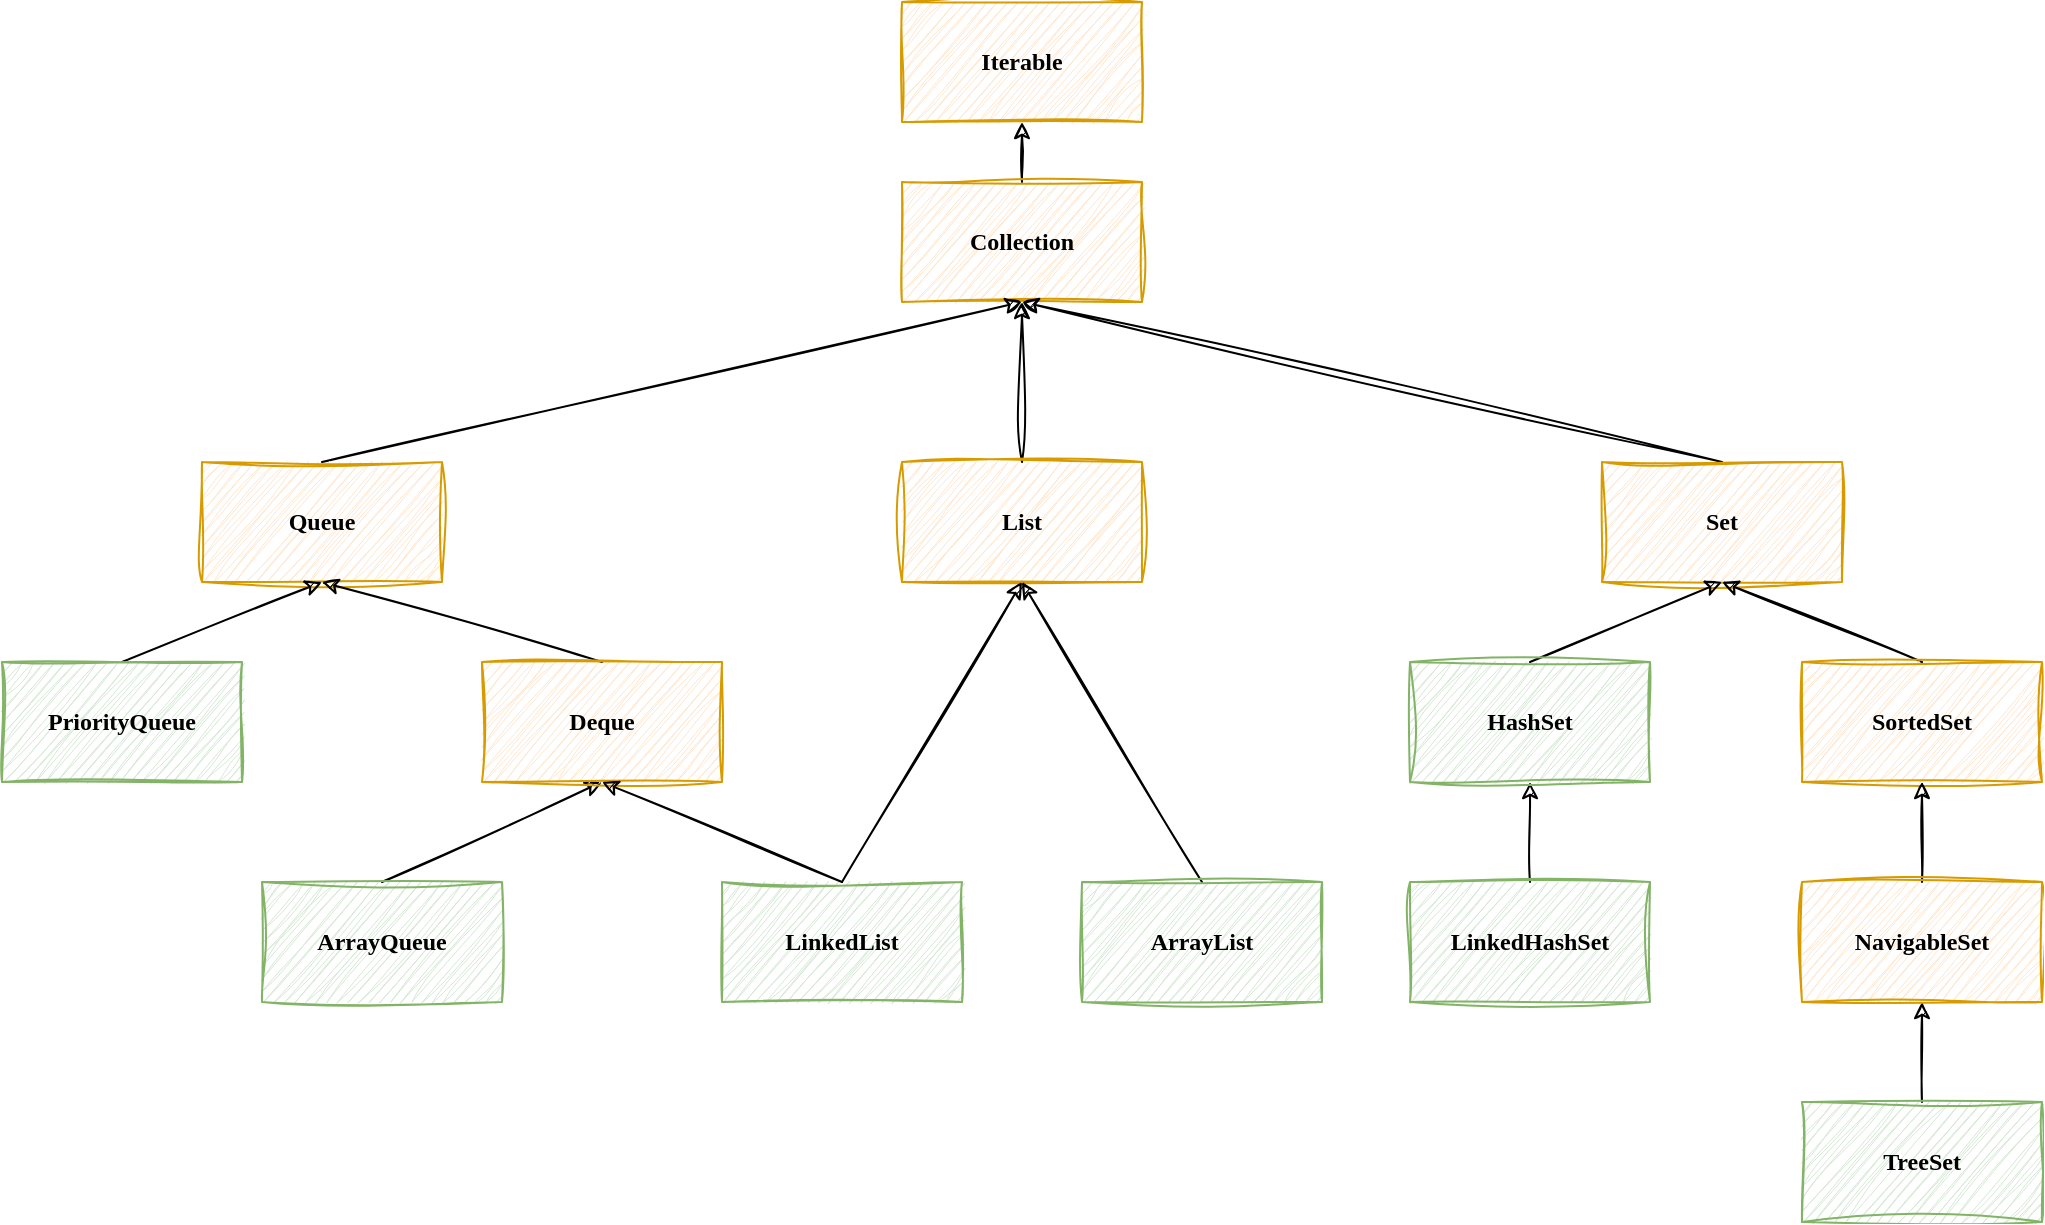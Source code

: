 <mxfile version="20.8.23" type="device"><diagram name="Страница 1" id="qwqn4ngsN6dXvYojrtwc"><mxGraphModel dx="2261" dy="767" grid="1" gridSize="10" guides="1" tooltips="1" connect="1" arrows="1" fold="1" page="1" pageScale="1" pageWidth="827" pageHeight="1169" math="0" shadow="0"><root><mxCell id="0"/><mxCell id="1" parent="0"/><mxCell id="oV4N29hghooFUhAbXonl-35" style="edgeStyle=none;rounded=0;sketch=1;orthogonalLoop=1;jettySize=auto;html=1;exitX=0.5;exitY=0;exitDx=0;exitDy=0;entryX=0.5;entryY=1;entryDx=0;entryDy=0;fontFamily=Comic Sans MS;" edge="1" parent="1" source="oV4N29hghooFUhAbXonl-1" target="oV4N29hghooFUhAbXonl-34"><mxGeometry relative="1" as="geometry"/></mxCell><mxCell id="oV4N29hghooFUhAbXonl-1" value="&lt;pre&gt;&lt;font face=&quot;Comic Sans MS&quot;&gt;Collection&lt;/font&gt;&lt;/pre&gt;" style="rounded=0;whiteSpace=wrap;html=1;sketch=1;curveFitting=1;jiggle=2;fillColor=#ffe6cc;strokeColor=#d79b00;fontStyle=1" vertex="1" parent="1"><mxGeometry x="100" y="190" width="120" height="60" as="geometry"/></mxCell><mxCell id="oV4N29hghooFUhAbXonl-6" style="edgeStyle=none;rounded=0;orthogonalLoop=1;jettySize=auto;html=1;exitX=0.5;exitY=0;exitDx=0;exitDy=0;entryX=0.5;entryY=1;entryDx=0;entryDy=0;sketch=1;curveFitting=1;jiggle=2;fontStyle=1" edge="1" parent="1" source="oV4N29hghooFUhAbXonl-2" target="oV4N29hghooFUhAbXonl-1"><mxGeometry relative="1" as="geometry"/></mxCell><mxCell id="oV4N29hghooFUhAbXonl-2" value="&lt;pre style=&quot;border-color: var(--border-color);&quot;&gt;&lt;font face=&quot;Comic Sans MS&quot;&gt;Queue&lt;/font&gt;&lt;/pre&gt;" style="rounded=0;whiteSpace=wrap;html=1;fillStyle=auto;sketch=1;curveFitting=1;jiggle=2;fillColor=#ffe6cc;strokeColor=#d79b00;fontStyle=1" vertex="1" parent="1"><mxGeometry x="-250" y="330" width="120" height="60" as="geometry"/></mxCell><mxCell id="oV4N29hghooFUhAbXonl-7" style="edgeStyle=none;rounded=0;orthogonalLoop=1;jettySize=auto;html=1;sketch=1;curveFitting=1;jiggle=2;fontStyle=1" edge="1" parent="1" source="oV4N29hghooFUhAbXonl-4"><mxGeometry relative="1" as="geometry"><mxPoint x="160" y="250" as="targetPoint"/></mxGeometry></mxCell><mxCell id="oV4N29hghooFUhAbXonl-4" value="&lt;pre style=&quot;border-color: var(--border-color);&quot;&gt;&lt;font face=&quot;Comic Sans MS&quot;&gt;List&lt;/font&gt;&lt;/pre&gt;" style="rounded=0;whiteSpace=wrap;html=1;sketch=1;curveFitting=1;jiggle=2;fillColor=#ffe6cc;strokeColor=#d79b00;fontStyle=1" vertex="1" parent="1"><mxGeometry x="100" y="330" width="120" height="60" as="geometry"/></mxCell><mxCell id="oV4N29hghooFUhAbXonl-8" style="edgeStyle=none;rounded=0;orthogonalLoop=1;jettySize=auto;html=1;exitX=0.5;exitY=0;exitDx=0;exitDy=0;sketch=1;curveFitting=1;jiggle=2;fontStyle=1" edge="1" parent="1" source="oV4N29hghooFUhAbXonl-5"><mxGeometry relative="1" as="geometry"><mxPoint x="160" y="250" as="targetPoint"/></mxGeometry></mxCell><mxCell id="oV4N29hghooFUhAbXonl-5" value="&lt;pre style=&quot;border-color: var(--border-color);&quot;&gt;&lt;font face=&quot;Comic Sans MS&quot;&gt;Set&lt;/font&gt;&lt;/pre&gt;" style="rounded=0;whiteSpace=wrap;html=1;sketch=1;curveFitting=1;jiggle=2;fillColor=#ffe6cc;strokeColor=#d79b00;fontStyle=1" vertex="1" parent="1"><mxGeometry x="450" y="330" width="120" height="60" as="geometry"/></mxCell><mxCell id="oV4N29hghooFUhAbXonl-20" style="edgeStyle=none;rounded=0;sketch=1;orthogonalLoop=1;jettySize=auto;html=1;exitX=0.5;exitY=0;exitDx=0;exitDy=0;entryX=0.5;entryY=1;entryDx=0;entryDy=0;fontFamily=Comic Sans MS;" edge="1" parent="1" source="oV4N29hghooFUhAbXonl-9" target="oV4N29hghooFUhAbXonl-2"><mxGeometry relative="1" as="geometry"/></mxCell><mxCell id="oV4N29hghooFUhAbXonl-9" value="&lt;pre style=&quot;border-color: var(--border-color);&quot;&gt;&lt;font face=&quot;Comic Sans MS&quot;&gt;PriorityQueue&lt;/font&gt;&lt;/pre&gt;" style="rounded=0;whiteSpace=wrap;html=1;fillStyle=auto;sketch=1;curveFitting=1;jiggle=2;fillColor=#d5e8d4;strokeColor=#82b366;fontStyle=1" vertex="1" parent="1"><mxGeometry x="-350" y="430" width="120" height="60" as="geometry"/></mxCell><mxCell id="oV4N29hghooFUhAbXonl-22" style="edgeStyle=none;rounded=0;sketch=1;orthogonalLoop=1;jettySize=auto;html=1;exitX=0.5;exitY=0;exitDx=0;exitDy=0;entryX=0.5;entryY=1;entryDx=0;entryDy=0;fontFamily=Comic Sans MS;" edge="1" parent="1" source="oV4N29hghooFUhAbXonl-10" target="oV4N29hghooFUhAbXonl-11"><mxGeometry relative="1" as="geometry"/></mxCell><mxCell id="oV4N29hghooFUhAbXonl-10" value="&lt;pre style=&quot;border-color: var(--border-color);&quot;&gt;&lt;font face=&quot;Comic Sans MS&quot;&gt;ArrayQueue&lt;/font&gt;&lt;/pre&gt;" style="rounded=0;whiteSpace=wrap;html=1;fillStyle=auto;sketch=1;curveFitting=1;jiggle=2;fillColor=#d5e8d4;strokeColor=#82b366;fontStyle=1" vertex="1" parent="1"><mxGeometry x="-220" y="540" width="120" height="60" as="geometry"/></mxCell><mxCell id="oV4N29hghooFUhAbXonl-21" style="edgeStyle=none;rounded=0;sketch=1;orthogonalLoop=1;jettySize=auto;html=1;exitX=0.5;exitY=0;exitDx=0;exitDy=0;fontFamily=Comic Sans MS;" edge="1" parent="1" source="oV4N29hghooFUhAbXonl-11"><mxGeometry relative="1" as="geometry"><mxPoint x="-190.0" y="390" as="targetPoint"/></mxGeometry></mxCell><mxCell id="oV4N29hghooFUhAbXonl-11" value="&lt;pre style=&quot;border-color: var(--border-color);&quot;&gt;&lt;font face=&quot;Comic Sans MS&quot;&gt;Deque&lt;/font&gt;&lt;/pre&gt;" style="rounded=0;whiteSpace=wrap;html=1;fillStyle=auto;sketch=1;curveFitting=1;jiggle=2;fillColor=#ffe6cc;strokeColor=#d79b00;fontStyle=1" vertex="1" parent="1"><mxGeometry x="-110" y="430" width="120" height="60" as="geometry"/></mxCell><mxCell id="oV4N29hghooFUhAbXonl-25" style="edgeStyle=none;rounded=0;sketch=1;orthogonalLoop=1;jettySize=auto;html=1;exitX=0.5;exitY=0;exitDx=0;exitDy=0;entryX=0.5;entryY=1;entryDx=0;entryDy=0;fontFamily=Comic Sans MS;" edge="1" parent="1" source="oV4N29hghooFUhAbXonl-12" target="oV4N29hghooFUhAbXonl-4"><mxGeometry relative="1" as="geometry"/></mxCell><mxCell id="oV4N29hghooFUhAbXonl-33" style="edgeStyle=none;rounded=0;sketch=1;orthogonalLoop=1;jettySize=auto;html=1;exitX=0.5;exitY=0;exitDx=0;exitDy=0;entryX=0.5;entryY=1;entryDx=0;entryDy=0;fontFamily=Comic Sans MS;" edge="1" parent="1" source="oV4N29hghooFUhAbXonl-12" target="oV4N29hghooFUhAbXonl-11"><mxGeometry relative="1" as="geometry"/></mxCell><mxCell id="oV4N29hghooFUhAbXonl-12" value="&lt;pre style=&quot;border-color: var(--border-color);&quot;&gt;&lt;font face=&quot;Comic Sans MS&quot;&gt;LinkedList&lt;/font&gt;&lt;/pre&gt;" style="rounded=0;whiteSpace=wrap;html=1;fillStyle=auto;sketch=1;curveFitting=1;jiggle=2;fillColor=#d5e8d4;strokeColor=#82b366;fontStyle=1" vertex="1" parent="1"><mxGeometry x="10" y="540" width="120" height="60" as="geometry"/></mxCell><mxCell id="oV4N29hghooFUhAbXonl-26" style="edgeStyle=none;rounded=0;sketch=1;orthogonalLoop=1;jettySize=auto;html=1;exitX=0.5;exitY=0;exitDx=0;exitDy=0;entryX=0.5;entryY=1;entryDx=0;entryDy=0;fontFamily=Comic Sans MS;" edge="1" parent="1" source="oV4N29hghooFUhAbXonl-13" target="oV4N29hghooFUhAbXonl-4"><mxGeometry relative="1" as="geometry"/></mxCell><mxCell id="oV4N29hghooFUhAbXonl-13" value="&lt;pre style=&quot;border-color: var(--border-color);&quot;&gt;&lt;font face=&quot;Comic Sans MS&quot;&gt;ArrayList&lt;/font&gt;&lt;/pre&gt;" style="rounded=0;whiteSpace=wrap;html=1;fillStyle=auto;sketch=1;curveFitting=1;jiggle=2;fillColor=#d5e8d4;strokeColor=#82b366;fontStyle=1" vertex="1" parent="1"><mxGeometry x="190" y="540" width="120" height="60" as="geometry"/></mxCell><mxCell id="oV4N29hghooFUhAbXonl-29" style="edgeStyle=none;rounded=0;sketch=1;orthogonalLoop=1;jettySize=auto;html=1;exitX=0.5;exitY=0;exitDx=0;exitDy=0;entryX=0.5;entryY=1;entryDx=0;entryDy=0;fontFamily=Comic Sans MS;" edge="1" parent="1" source="oV4N29hghooFUhAbXonl-14" target="oV4N29hghooFUhAbXonl-19"><mxGeometry relative="1" as="geometry"/></mxCell><mxCell id="oV4N29hghooFUhAbXonl-14" value="&lt;pre style=&quot;border-color: var(--border-color);&quot;&gt;&lt;font face=&quot;Comic Sans MS&quot;&gt;LinkedHashSet&lt;/font&gt;&lt;/pre&gt;" style="rounded=0;whiteSpace=wrap;html=1;fillStyle=auto;sketch=1;curveFitting=1;jiggle=2;fillColor=#d5e8d4;strokeColor=#82b366;fontStyle=1" vertex="1" parent="1"><mxGeometry x="354" y="540" width="120" height="60" as="geometry"/></mxCell><mxCell id="oV4N29hghooFUhAbXonl-32" style="edgeStyle=none;rounded=0;sketch=1;orthogonalLoop=1;jettySize=auto;html=1;exitX=0.5;exitY=0;exitDx=0;exitDy=0;entryX=0.5;entryY=1;entryDx=0;entryDy=0;fontFamily=Comic Sans MS;" edge="1" parent="1" source="oV4N29hghooFUhAbXonl-15" target="oV4N29hghooFUhAbXonl-18"><mxGeometry relative="1" as="geometry"/></mxCell><mxCell id="oV4N29hghooFUhAbXonl-15" value="&lt;pre style=&quot;border-color: var(--border-color);&quot;&gt;&lt;font face=&quot;Comic Sans MS&quot;&gt;TreeSet&lt;/font&gt;&lt;/pre&gt;" style="rounded=0;whiteSpace=wrap;html=1;fillStyle=auto;sketch=1;curveFitting=1;jiggle=2;fillColor=#d5e8d4;strokeColor=#82b366;fontStyle=1" vertex="1" parent="1"><mxGeometry x="550" y="650" width="120" height="60" as="geometry"/></mxCell><mxCell id="oV4N29hghooFUhAbXonl-30" style="edgeStyle=none;rounded=0;sketch=1;orthogonalLoop=1;jettySize=auto;html=1;exitX=0.5;exitY=0;exitDx=0;exitDy=0;entryX=0.5;entryY=1;entryDx=0;entryDy=0;fontFamily=Comic Sans MS;" edge="1" parent="1" source="oV4N29hghooFUhAbXonl-17" target="oV4N29hghooFUhAbXonl-5"><mxGeometry relative="1" as="geometry"/></mxCell><mxCell id="oV4N29hghooFUhAbXonl-17" value="&lt;pre style=&quot;border-color: var(--border-color);&quot;&gt;&lt;font face=&quot;Comic Sans MS&quot;&gt;SortedSet&lt;/font&gt;&lt;/pre&gt;" style="rounded=0;whiteSpace=wrap;html=1;fillStyle=auto;sketch=1;curveFitting=1;jiggle=2;fillColor=#ffe6cc;strokeColor=#d79b00;fontStyle=1" vertex="1" parent="1"><mxGeometry x="550" y="430" width="120" height="60" as="geometry"/></mxCell><mxCell id="oV4N29hghooFUhAbXonl-31" style="edgeStyle=none;rounded=0;sketch=1;orthogonalLoop=1;jettySize=auto;html=1;exitX=0.5;exitY=0;exitDx=0;exitDy=0;entryX=0.5;entryY=1;entryDx=0;entryDy=0;fontFamily=Comic Sans MS;" edge="1" parent="1" source="oV4N29hghooFUhAbXonl-18" target="oV4N29hghooFUhAbXonl-17"><mxGeometry relative="1" as="geometry"/></mxCell><mxCell id="oV4N29hghooFUhAbXonl-18" value="&lt;pre style=&quot;border-color: var(--border-color);&quot;&gt;&lt;font face=&quot;Comic Sans MS&quot;&gt;NavigableSet&lt;/font&gt;&lt;/pre&gt;" style="rounded=0;whiteSpace=wrap;html=1;fillStyle=auto;sketch=1;curveFitting=1;jiggle=2;fillColor=#ffe6cc;strokeColor=#d79b00;fontStyle=1" vertex="1" parent="1"><mxGeometry x="550" y="540" width="120" height="60" as="geometry"/></mxCell><mxCell id="oV4N29hghooFUhAbXonl-28" style="edgeStyle=none;rounded=0;sketch=1;orthogonalLoop=1;jettySize=auto;html=1;exitX=0.5;exitY=0;exitDx=0;exitDy=0;entryX=0.5;entryY=1;entryDx=0;entryDy=0;fontFamily=Comic Sans MS;" edge="1" parent="1" source="oV4N29hghooFUhAbXonl-19" target="oV4N29hghooFUhAbXonl-5"><mxGeometry relative="1" as="geometry"/></mxCell><mxCell id="oV4N29hghooFUhAbXonl-19" value="&lt;pre style=&quot;border-color: var(--border-color);&quot;&gt;&lt;font face=&quot;Comic Sans MS&quot;&gt;HashSet&lt;/font&gt;&lt;/pre&gt;" style="rounded=0;whiteSpace=wrap;html=1;fillStyle=auto;sketch=1;curveFitting=1;jiggle=2;fillColor=#d5e8d4;strokeColor=#82b366;fontStyle=1" vertex="1" parent="1"><mxGeometry x="354" y="430" width="120" height="60" as="geometry"/></mxCell><mxCell id="oV4N29hghooFUhAbXonl-34" value="&lt;pre&gt;&lt;font face=&quot;Comic Sans MS&quot;&gt;Iterable&lt;/font&gt;&lt;/pre&gt;" style="rounded=0;whiteSpace=wrap;html=1;sketch=1;curveFitting=1;jiggle=2;fillColor=#ffe6cc;strokeColor=#d79b00;fontStyle=1" vertex="1" parent="1"><mxGeometry x="100" y="100" width="120" height="60" as="geometry"/></mxCell></root></mxGraphModel></diagram></mxfile>